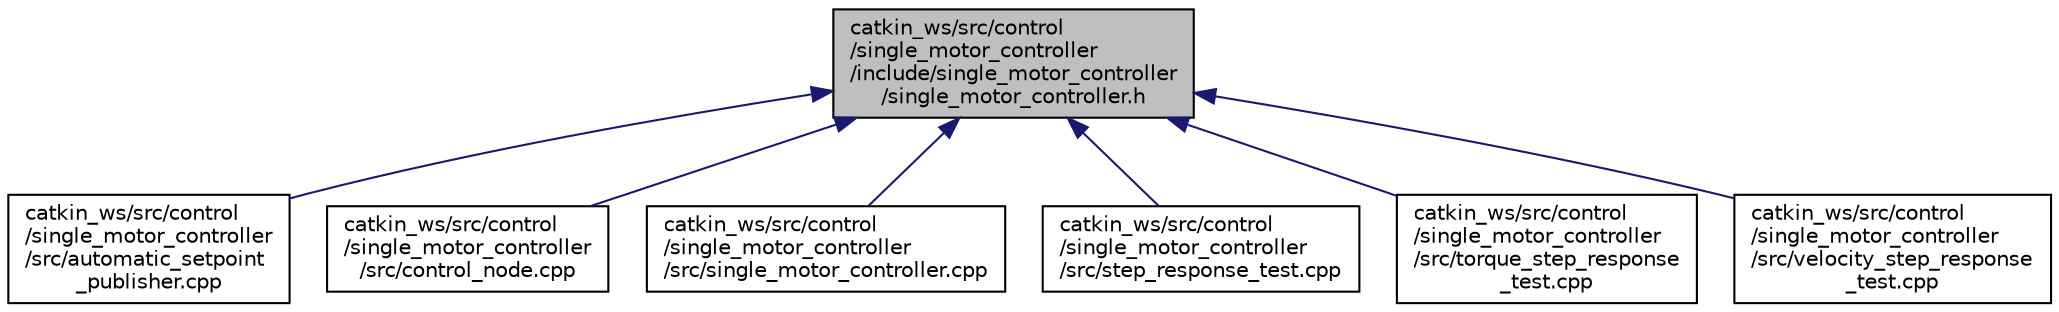 digraph "catkin_ws/src/control/single_motor_controller/include/single_motor_controller/single_motor_controller.h"
{
 // LATEX_PDF_SIZE
  edge [fontname="Helvetica",fontsize="10",labelfontname="Helvetica",labelfontsize="10"];
  node [fontname="Helvetica",fontsize="10",shape=record];
  Node1 [label="catkin_ws/src/control\l/single_motor_controller\l/include/single_motor_controller\l/single_motor_controller.h",height=0.2,width=0.4,color="black", fillcolor="grey75", style="filled", fontcolor="black",tooltip=" "];
  Node1 -> Node2 [dir="back",color="midnightblue",fontsize="10",style="solid"];
  Node2 [label="catkin_ws/src/control\l/single_motor_controller\l/src/automatic_setpoint\l_publisher.cpp",height=0.2,width=0.4,color="black", fillcolor="white", style="filled",URL="$automatic__setpoint__publisher_8cpp.html",tooltip=" "];
  Node1 -> Node3 [dir="back",color="midnightblue",fontsize="10",style="solid"];
  Node3 [label="catkin_ws/src/control\l/single_motor_controller\l/src/control_node.cpp",height=0.2,width=0.4,color="black", fillcolor="white", style="filled",URL="$control__node_8cpp.html",tooltip=" "];
  Node1 -> Node4 [dir="back",color="midnightblue",fontsize="10",style="solid"];
  Node4 [label="catkin_ws/src/control\l/single_motor_controller\l/src/single_motor_controller.cpp",height=0.2,width=0.4,color="black", fillcolor="white", style="filled",URL="$single__motor__controller_8cpp.html",tooltip=" "];
  Node1 -> Node5 [dir="back",color="midnightblue",fontsize="10",style="solid"];
  Node5 [label="catkin_ws/src/control\l/single_motor_controller\l/src/step_response_test.cpp",height=0.2,width=0.4,color="black", fillcolor="white", style="filled",URL="$step__response__test_8cpp.html",tooltip=" "];
  Node1 -> Node6 [dir="back",color="midnightblue",fontsize="10",style="solid"];
  Node6 [label="catkin_ws/src/control\l/single_motor_controller\l/src/torque_step_response\l_test.cpp",height=0.2,width=0.4,color="black", fillcolor="white", style="filled",URL="$torque__step__response__test_8cpp.html",tooltip=" "];
  Node1 -> Node7 [dir="back",color="midnightblue",fontsize="10",style="solid"];
  Node7 [label="catkin_ws/src/control\l/single_motor_controller\l/src/velocity_step_response\l_test.cpp",height=0.2,width=0.4,color="black", fillcolor="white", style="filled",URL="$velocity__step__response__test_8cpp.html",tooltip=" "];
}
